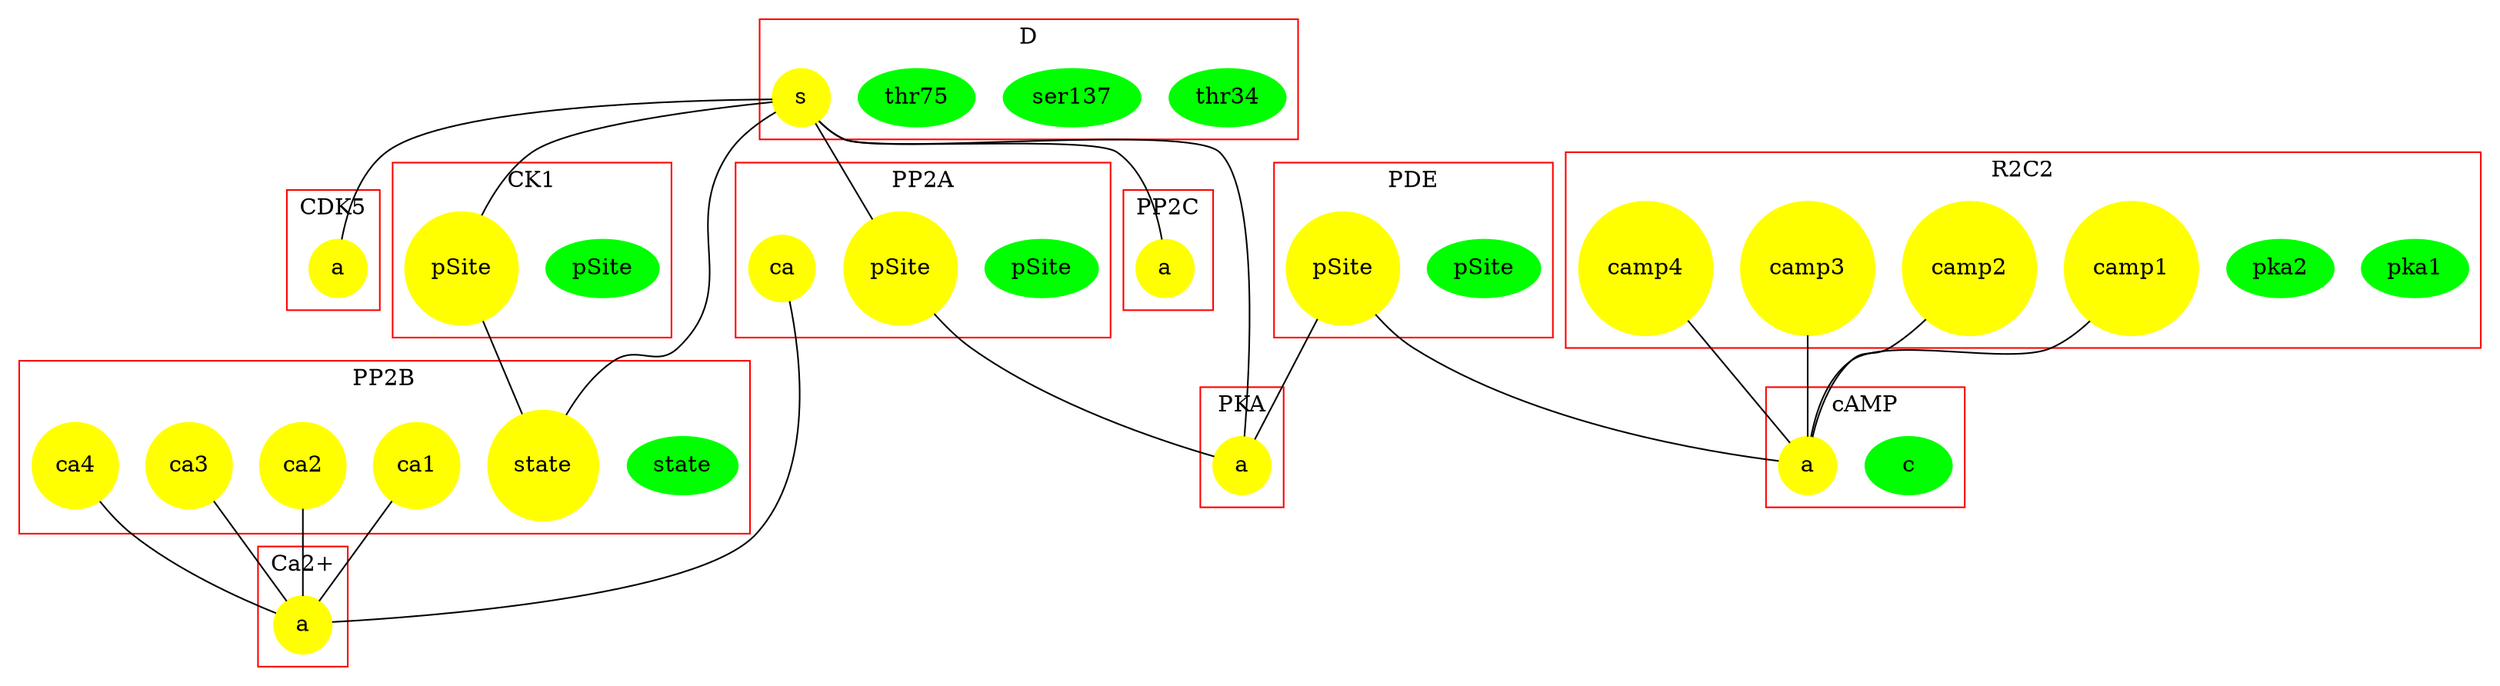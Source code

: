 #This file has been computed by KaSa: a Static Analyzer for Kappa (Kappa Static Analyzer (DomainBased-3337-g629f68803))
#Download sources/binaries at https://github.com/Kappa-Dev/KaSim
#
#Analysis launched at 2017/08/08 15:35:30 (GMT+1) on fewpills
#Command line is: KaSa oBS_FINALrules_thr75inhibition_PKArulesDiff.ka oBS_FINALrates_thr75inhibition.ka oBS_init.ka oBS_obs_phosphoSites_22.ka oBS_stimuli_pulse_spikes_CaWithRates.ka
#
#This file contains the description of the contact map in dot.
#Please use graphviz (http://www.graphviz.org) or OmniGraffle to export it to a PDF
#
graph G{ 
subgraph cluster0 {
   0.0 [style = filled label = "thr34" shape =ellipse color = green size = "5"]
   0.1 [style = filled label = "ser137" shape =ellipse color = green size = "5"]
   0.2 [style = filled label = "thr75" shape =ellipse color = green size = "5"]
   0.3 [style = filled label = "s" shape =circle color = yellow size = "5"]
label =  "D";  shape = rectangle; color = red
} ; 
subgraph cluster1 {
   1.0 [style = filled label = "a" shape =circle color = yellow size = "5"]
label =  "CDK5";  shape = rectangle; color = red
} ; 
subgraph cluster2 {
   2.0 [style = filled label = "pSite" shape =ellipse color = green size = "5"]
   2.1 [style = filled label = "pSite" shape =circle color = yellow size = "5"]
label =  "CK1";  shape = rectangle; color = red
} ; 
subgraph cluster3 {
   3.0 [style = filled label = "pSite" shape =ellipse color = green size = "5"]
   3.1 [style = filled label = "pSite" shape =circle color = yellow size = "5"]
label =  "PDE";  shape = rectangle; color = red
} ; 
subgraph cluster4 {
   4.0 [style = filled label = "pSite" shape =ellipse color = green size = "5"]
   4.1 [style = filled label = "pSite" shape =circle color = yellow size = "5"]
   4.2 [style = filled label = "ca" shape =circle color = yellow size = "5"]
label =  "PP2A";  shape = rectangle; color = red
} ; 
subgraph cluster5 {
   5.0 [style = filled label = "state" shape =ellipse color = green size = "5"]
   5.1 [style = filled label = "state" shape =circle color = yellow size = "5"]
   5.2 [style = filled label = "ca1" shape =circle color = yellow size = "5"]
   5.3 [style = filled label = "ca2" shape =circle color = yellow size = "5"]
   5.4 [style = filled label = "ca3" shape =circle color = yellow size = "5"]
   5.5 [style = filled label = "ca4" shape =circle color = yellow size = "5"]
label =  "PP2B";  shape = rectangle; color = red
} ; 
subgraph cluster6 {
   6.0 [style = filled label = "a" shape =circle color = yellow size = "5"]
label =  "PP2C";  shape = rectangle; color = red
} ; 
subgraph cluster7 {
   7.0 [style = filled label = "pka1" shape =ellipse color = green size = "5"]
   7.1 [style = filled label = "pka2" shape =ellipse color = green size = "5"]
   7.2 [style = filled label = "camp1" shape =circle color = yellow size = "5"]
   7.3 [style = filled label = "camp2" shape =circle color = yellow size = "5"]
   7.4 [style = filled label = "camp3" shape =circle color = yellow size = "5"]
   7.5 [style = filled label = "camp4" shape =circle color = yellow size = "5"]
label =  "R2C2";  shape = rectangle; color = red
} ; 
subgraph cluster8 {
   8.0 [style = filled label = "a" shape =circle color = yellow size = "5"]
label =  "PKA";  shape = rectangle; color = red
} ; 
subgraph cluster9 {
   9.0 [style = filled label = "a" shape =circle color = yellow size = "5"]
label =  "Ca2+";  shape = rectangle; color = red
} ; 
subgraph cluster10 {
   10.0 [style = filled label = "c" shape =ellipse color = green size = "5"]
   10.1 [style = filled label = "a" shape =circle color = yellow size = "5"]
label =  "cAMP";  shape = rectangle; color = red
} ; 
0.3 -- 1.0
0.3 -- 2.1
0.3 -- 8.0
0.3 -- 5.1
0.3 -- 6.0
0.3 -- 4.1
2.1 -- 5.1
3.1 -- 8.0
3.1 -- 10.1
4.1 -- 8.0
4.2 -- 9.0
5.2 -- 9.0
5.3 -- 9.0
5.4 -- 9.0
5.5 -- 9.0
7.2 -- 10.1
7.3 -- 10.1
7.4 -- 10.1
7.5 -- 10.1
}
